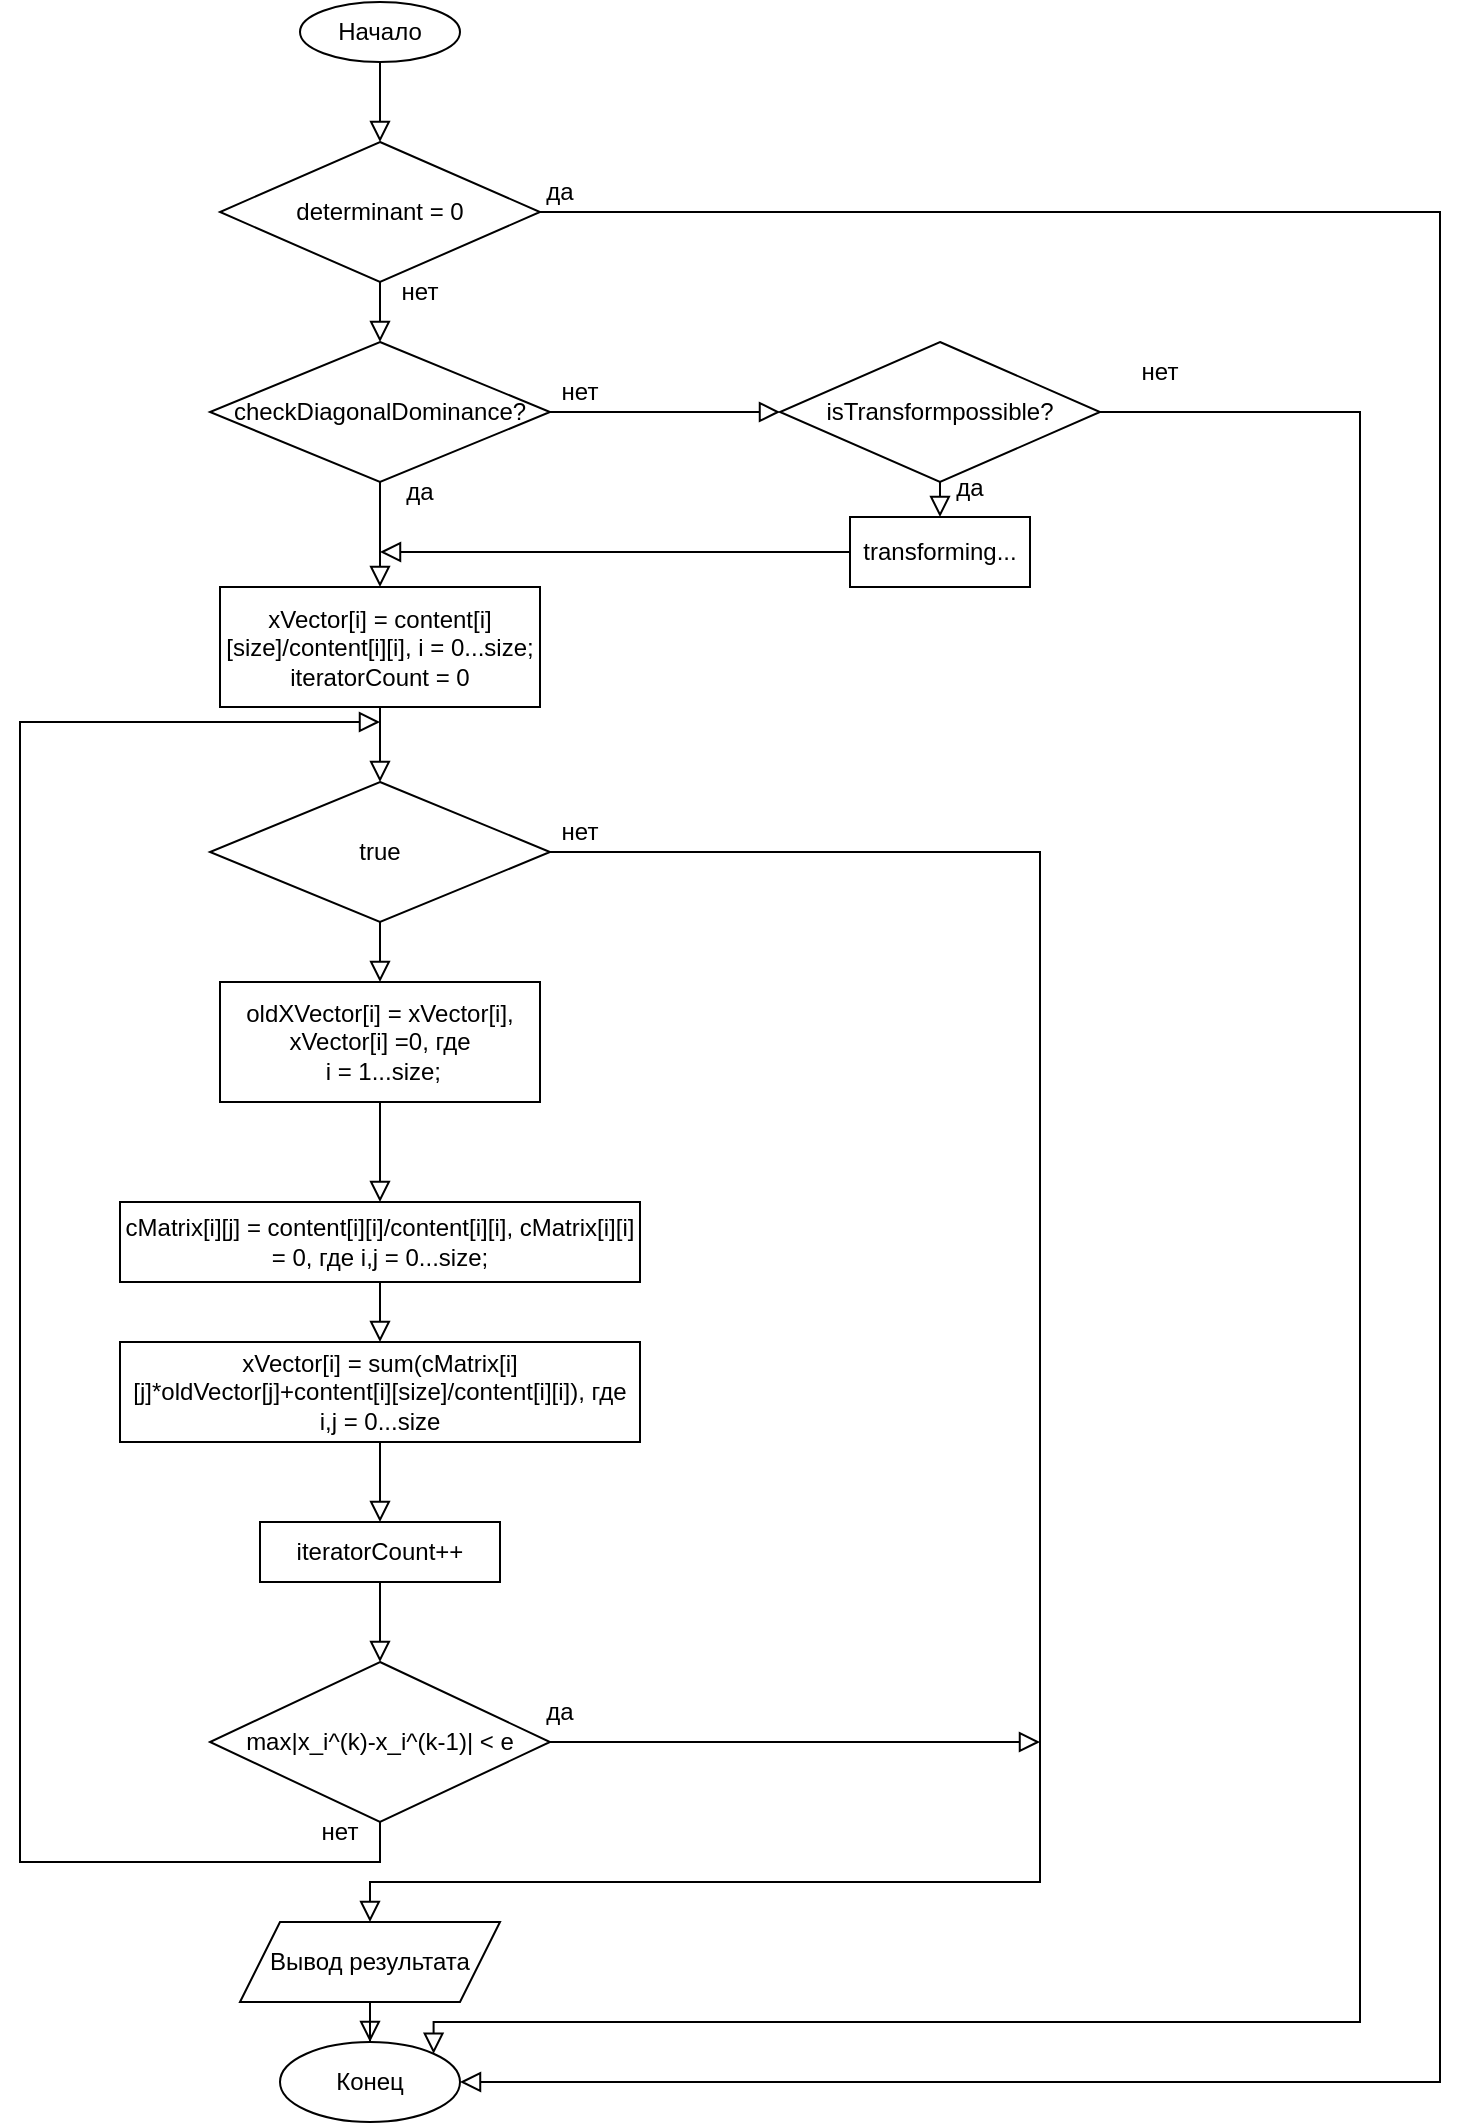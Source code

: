 <mxfile version="15.8.7" type="device"><diagram id="C5RBs43oDa-KdzZeNtuy" name="Page-1"><mxGraphModel dx="1303" dy="898" grid="1" gridSize="10" guides="1" tooltips="1" connect="1" arrows="1" fold="1" page="1" pageScale="1" pageWidth="827" pageHeight="1169" math="0" shadow="0"><root><mxCell id="WIyWlLk6GJQsqaUBKTNV-0"/><mxCell id="WIyWlLk6GJQsqaUBKTNV-1" parent="WIyWlLk6GJQsqaUBKTNV-0"/><mxCell id="WIyWlLk6GJQsqaUBKTNV-2" value="" style="rounded=0;html=1;jettySize=auto;orthogonalLoop=1;fontSize=11;endArrow=block;endFill=0;endSize=8;strokeWidth=1;shadow=0;labelBackgroundColor=none;edgeStyle=orthogonalEdgeStyle;exitX=0.5;exitY=1;exitDx=0;exitDy=0;entryX=0.5;entryY=0;entryDx=0;entryDy=0;" parent="WIyWlLk6GJQsqaUBKTNV-1" source="zoj7HTEy8ra23tQD6O3l-0" target="zoj7HTEy8ra23tQD6O3l-1" edge="1"><mxGeometry relative="1" as="geometry"><mxPoint x="220" y="120" as="sourcePoint"/><mxPoint x="230" y="110" as="targetPoint"/><Array as="points"/></mxGeometry></mxCell><mxCell id="zoj7HTEy8ra23tQD6O3l-0" value="Начало" style="ellipse;whiteSpace=wrap;html=1;" vertex="1" parent="WIyWlLk6GJQsqaUBKTNV-1"><mxGeometry x="190" y="30" width="80" height="30" as="geometry"/></mxCell><mxCell id="zoj7HTEy8ra23tQD6O3l-1" value="determinant = 0" style="rhombus;whiteSpace=wrap;html=1;" vertex="1" parent="WIyWlLk6GJQsqaUBKTNV-1"><mxGeometry x="150" y="100" width="160" height="70" as="geometry"/></mxCell><mxCell id="zoj7HTEy8ra23tQD6O3l-2" value="" style="rounded=0;html=1;jettySize=auto;orthogonalLoop=1;fontSize=11;endArrow=block;endFill=0;endSize=8;strokeWidth=1;shadow=0;labelBackgroundColor=none;edgeStyle=orthogonalEdgeStyle;exitX=0.5;exitY=1;exitDx=0;exitDy=0;entryX=0.5;entryY=0;entryDx=0;entryDy=0;" edge="1" parent="WIyWlLk6GJQsqaUBKTNV-1" source="zoj7HTEy8ra23tQD6O3l-1" target="zoj7HTEy8ra23tQD6O3l-3"><mxGeometry relative="1" as="geometry"><mxPoint x="240" y="80" as="sourcePoint"/><mxPoint x="230" y="220" as="targetPoint"/><Array as="points"/></mxGeometry></mxCell><mxCell id="zoj7HTEy8ra23tQD6O3l-3" value="checkDiagonalDominance?" style="rhombus;whiteSpace=wrap;html=1;" vertex="1" parent="WIyWlLk6GJQsqaUBKTNV-1"><mxGeometry x="145" y="200" width="170" height="70" as="geometry"/></mxCell><mxCell id="zoj7HTEy8ra23tQD6O3l-4" value="" style="rounded=0;html=1;jettySize=auto;orthogonalLoop=1;fontSize=11;endArrow=block;endFill=0;endSize=8;strokeWidth=1;shadow=0;labelBackgroundColor=none;edgeStyle=orthogonalEdgeStyle;exitX=0.5;exitY=1;exitDx=0;exitDy=0;entryX=0.5;entryY=0;entryDx=0;entryDy=0;" edge="1" parent="WIyWlLk6GJQsqaUBKTNV-1" source="zoj7HTEy8ra23tQD6O3l-3" target="zoj7HTEy8ra23tQD6O3l-5"><mxGeometry relative="1" as="geometry"><mxPoint x="240" y="180" as="sourcePoint"/><mxPoint x="230" y="330" as="targetPoint"/><Array as="points"/></mxGeometry></mxCell><mxCell id="zoj7HTEy8ra23tQD6O3l-5" value="xVector[i] = content[i][size]/content[i][i], i = 0...size; iteratorCount = 0" style="rounded=0;whiteSpace=wrap;html=1;" vertex="1" parent="WIyWlLk6GJQsqaUBKTNV-1"><mxGeometry x="150" y="322.5" width="160" height="60" as="geometry"/></mxCell><mxCell id="zoj7HTEy8ra23tQD6O3l-6" value="true" style="rhombus;whiteSpace=wrap;html=1;" vertex="1" parent="WIyWlLk6GJQsqaUBKTNV-1"><mxGeometry x="145" y="420" width="170" height="70" as="geometry"/></mxCell><mxCell id="zoj7HTEy8ra23tQD6O3l-7" value="" style="rounded=0;html=1;jettySize=auto;orthogonalLoop=1;fontSize=11;endArrow=block;endFill=0;endSize=8;strokeWidth=1;shadow=0;labelBackgroundColor=none;edgeStyle=orthogonalEdgeStyle;exitX=0.5;exitY=1;exitDx=0;exitDy=0;entryX=0.5;entryY=0;entryDx=0;entryDy=0;" edge="1" parent="WIyWlLk6GJQsqaUBKTNV-1" source="zoj7HTEy8ra23tQD6O3l-5" target="zoj7HTEy8ra23tQD6O3l-6"><mxGeometry relative="1" as="geometry"><mxPoint x="240" y="280" as="sourcePoint"/><mxPoint x="240" y="320" as="targetPoint"/><Array as="points"/></mxGeometry></mxCell><mxCell id="zoj7HTEy8ra23tQD6O3l-8" value="" style="rounded=0;html=1;jettySize=auto;orthogonalLoop=1;fontSize=11;endArrow=block;endFill=0;endSize=8;strokeWidth=1;shadow=0;labelBackgroundColor=none;edgeStyle=orthogonalEdgeStyle;exitX=0.5;exitY=1;exitDx=0;exitDy=0;entryX=0.5;entryY=0;entryDx=0;entryDy=0;" edge="1" parent="WIyWlLk6GJQsqaUBKTNV-1" source="zoj7HTEy8ra23tQD6O3l-6" target="zoj7HTEy8ra23tQD6O3l-9"><mxGeometry relative="1" as="geometry"><mxPoint x="240" y="280" as="sourcePoint"/><mxPoint x="230" y="520" as="targetPoint"/><Array as="points"/></mxGeometry></mxCell><mxCell id="zoj7HTEy8ra23tQD6O3l-9" value="oldXVector[i] = xVector[i], xVector[i] =0, где&lt;br&gt;&amp;nbsp;i = 1...size;" style="rounded=0;whiteSpace=wrap;html=1;" vertex="1" parent="WIyWlLk6GJQsqaUBKTNV-1"><mxGeometry x="150" y="520" width="160" height="60" as="geometry"/></mxCell><mxCell id="zoj7HTEy8ra23tQD6O3l-10" value="" style="rounded=0;html=1;jettySize=auto;orthogonalLoop=1;fontSize=11;endArrow=block;endFill=0;endSize=8;strokeWidth=1;shadow=0;labelBackgroundColor=none;edgeStyle=orthogonalEdgeStyle;exitX=0.5;exitY=1;exitDx=0;exitDy=0;entryX=0.5;entryY=0;entryDx=0;entryDy=0;" edge="1" parent="WIyWlLk6GJQsqaUBKTNV-1" source="zoj7HTEy8ra23tQD6O3l-9" target="zoj7HTEy8ra23tQD6O3l-11"><mxGeometry relative="1" as="geometry"><mxPoint x="240" y="490" as="sourcePoint"/><mxPoint x="230" y="630" as="targetPoint"/><Array as="points"/></mxGeometry></mxCell><mxCell id="zoj7HTEy8ra23tQD6O3l-11" value="cMatrix[i][j] = content[i][i]/content[i][i], cMatrix[i][i] = 0, где i,j = 0...size;" style="rounded=0;whiteSpace=wrap;html=1;" vertex="1" parent="WIyWlLk6GJQsqaUBKTNV-1"><mxGeometry x="100" y="630" width="260" height="40" as="geometry"/></mxCell><mxCell id="zoj7HTEy8ra23tQD6O3l-12" value="xVector[i] = &lt;span style=&quot;background-color: rgb(255 , 255 , 255)&quot;&gt;&lt;font style=&quot;font-size: 12px&quot;&gt;sum(cMatrix[i][j]*oldVector[j]+content[i][size]/content[i][i]), где i,j = 0...size&lt;/font&gt;&lt;/span&gt;" style="rounded=0;whiteSpace=wrap;html=1;" vertex="1" parent="WIyWlLk6GJQsqaUBKTNV-1"><mxGeometry x="100" y="700" width="260" height="50" as="geometry"/></mxCell><mxCell id="zoj7HTEy8ra23tQD6O3l-13" value="" style="rounded=0;html=1;jettySize=auto;orthogonalLoop=1;fontSize=11;endArrow=block;endFill=0;endSize=8;strokeWidth=1;shadow=0;labelBackgroundColor=none;edgeStyle=orthogonalEdgeStyle;exitX=0.5;exitY=1;exitDx=0;exitDy=0;entryX=0.5;entryY=0;entryDx=0;entryDy=0;" edge="1" parent="WIyWlLk6GJQsqaUBKTNV-1" source="zoj7HTEy8ra23tQD6O3l-11" target="zoj7HTEy8ra23tQD6O3l-12"><mxGeometry relative="1" as="geometry"><mxPoint x="240" y="590" as="sourcePoint"/><mxPoint x="240" y="640" as="targetPoint"/><Array as="points"/></mxGeometry></mxCell><mxCell id="zoj7HTEy8ra23tQD6O3l-15" value="iteratorCount++" style="rounded=0;whiteSpace=wrap;html=1;fontFamily=Helvetica;fontSize=12;fontColor=#000000;" vertex="1" parent="WIyWlLk6GJQsqaUBKTNV-1"><mxGeometry x="170" y="790" width="120" height="30" as="geometry"/></mxCell><mxCell id="zoj7HTEy8ra23tQD6O3l-16" value="" style="rounded=0;html=1;jettySize=auto;orthogonalLoop=1;fontSize=11;endArrow=block;endFill=0;endSize=8;strokeWidth=1;shadow=0;labelBackgroundColor=none;edgeStyle=orthogonalEdgeStyle;exitX=0.5;exitY=1;exitDx=0;exitDy=0;entryX=0.5;entryY=0;entryDx=0;entryDy=0;" edge="1" parent="WIyWlLk6GJQsqaUBKTNV-1" source="zoj7HTEy8ra23tQD6O3l-12" target="zoj7HTEy8ra23tQD6O3l-15"><mxGeometry relative="1" as="geometry"><mxPoint x="240" y="680" as="sourcePoint"/><mxPoint x="240" y="710" as="targetPoint"/><Array as="points"/></mxGeometry></mxCell><mxCell id="zoj7HTEy8ra23tQD6O3l-17" value="" style="rounded=0;html=1;jettySize=auto;orthogonalLoop=1;fontSize=11;endArrow=block;endFill=0;endSize=8;strokeWidth=1;shadow=0;labelBackgroundColor=none;edgeStyle=orthogonalEdgeStyle;exitX=0.5;exitY=1;exitDx=0;exitDy=0;" edge="1" parent="WIyWlLk6GJQsqaUBKTNV-1" source="zoj7HTEy8ra23tQD6O3l-15"><mxGeometry relative="1" as="geometry"><mxPoint x="240" y="760" as="sourcePoint"/><mxPoint x="230" y="860" as="targetPoint"/><Array as="points"/></mxGeometry></mxCell><mxCell id="zoj7HTEy8ra23tQD6O3l-18" value="max|x_i^(k)-x_i^(k-1)| &amp;lt; e" style="rhombus;whiteSpace=wrap;html=1;fontFamily=Helvetica;fontSize=12;fontColor=#000000;" vertex="1" parent="WIyWlLk6GJQsqaUBKTNV-1"><mxGeometry x="145" y="860" width="170" height="80" as="geometry"/></mxCell><mxCell id="zoj7HTEy8ra23tQD6O3l-19" value="Вывод результата" style="shape=parallelogram;perimeter=parallelogramPerimeter;whiteSpace=wrap;html=1;fixedSize=1;fontFamily=Helvetica;fontSize=12;fontColor=#000000;" vertex="1" parent="WIyWlLk6GJQsqaUBKTNV-1"><mxGeometry x="160" y="990" width="130" height="40" as="geometry"/></mxCell><mxCell id="zoj7HTEy8ra23tQD6O3l-20" value="Конец" style="ellipse;whiteSpace=wrap;html=1;fontFamily=Helvetica;fontSize=12;fontColor=#000000;" vertex="1" parent="WIyWlLk6GJQsqaUBKTNV-1"><mxGeometry x="180" y="1050" width="90" height="40" as="geometry"/></mxCell><mxCell id="zoj7HTEy8ra23tQD6O3l-21" value="нет" style="text;html=1;strokeColor=none;fillColor=none;align=center;verticalAlign=middle;whiteSpace=wrap;rounded=0;fontFamily=Helvetica;fontSize=12;fontColor=#000000;" vertex="1" parent="WIyWlLk6GJQsqaUBKTNV-1"><mxGeometry x="220" y="160" width="60" height="30" as="geometry"/></mxCell><mxCell id="zoj7HTEy8ra23tQD6O3l-22" value="да" style="text;html=1;strokeColor=none;fillColor=none;align=center;verticalAlign=middle;whiteSpace=wrap;rounded=0;fontFamily=Helvetica;fontSize=12;fontColor=#000000;" vertex="1" parent="WIyWlLk6GJQsqaUBKTNV-1"><mxGeometry x="220" y="260" width="60" height="30" as="geometry"/></mxCell><mxCell id="zoj7HTEy8ra23tQD6O3l-23" value="да" style="text;html=1;strokeColor=none;fillColor=none;align=center;verticalAlign=middle;whiteSpace=wrap;rounded=0;fontFamily=Helvetica;fontSize=12;fontColor=#000000;" vertex="1" parent="WIyWlLk6GJQsqaUBKTNV-1"><mxGeometry x="290" y="870" width="60" height="30" as="geometry"/></mxCell><mxCell id="zoj7HTEy8ra23tQD6O3l-24" value="isTransformpossible?" style="rhombus;whiteSpace=wrap;html=1;" vertex="1" parent="WIyWlLk6GJQsqaUBKTNV-1"><mxGeometry x="430" y="200" width="160" height="70" as="geometry"/></mxCell><mxCell id="zoj7HTEy8ra23tQD6O3l-25" value="transforming..." style="rounded=0;whiteSpace=wrap;html=1;fontFamily=Helvetica;fontSize=12;fontColor=#000000;" vertex="1" parent="WIyWlLk6GJQsqaUBKTNV-1"><mxGeometry x="465" y="287.5" width="90" height="35" as="geometry"/></mxCell><mxCell id="zoj7HTEy8ra23tQD6O3l-26" value="" style="rounded=0;html=1;jettySize=auto;orthogonalLoop=1;fontSize=11;endArrow=block;endFill=0;endSize=8;strokeWidth=1;shadow=0;labelBackgroundColor=none;edgeStyle=orthogonalEdgeStyle;exitX=1;exitY=0.5;exitDx=0;exitDy=0;entryX=1;entryY=0.5;entryDx=0;entryDy=0;" edge="1" parent="WIyWlLk6GJQsqaUBKTNV-1" source="zoj7HTEy8ra23tQD6O3l-1" target="zoj7HTEy8ra23tQD6O3l-20"><mxGeometry relative="1" as="geometry"><mxPoint x="240" y="380" as="sourcePoint"/><mxPoint x="760" y="1040" as="targetPoint"/><Array as="points"><mxPoint x="760" y="135"/><mxPoint x="760" y="1070"/></Array></mxGeometry></mxCell><mxCell id="zoj7HTEy8ra23tQD6O3l-27" value="да" style="text;html=1;strokeColor=none;fillColor=none;align=center;verticalAlign=middle;whiteSpace=wrap;rounded=0;fontFamily=Helvetica;fontSize=12;fontColor=#000000;" vertex="1" parent="WIyWlLk6GJQsqaUBKTNV-1"><mxGeometry x="290" y="110" width="60" height="30" as="geometry"/></mxCell><mxCell id="zoj7HTEy8ra23tQD6O3l-29" value="" style="rounded=0;html=1;jettySize=auto;orthogonalLoop=1;fontSize=11;endArrow=block;endFill=0;endSize=8;strokeWidth=1;shadow=0;labelBackgroundColor=none;edgeStyle=orthogonalEdgeStyle;exitX=1;exitY=0.5;exitDx=0;exitDy=0;entryX=0;entryY=0.5;entryDx=0;entryDy=0;" edge="1" parent="WIyWlLk6GJQsqaUBKTNV-1" source="zoj7HTEy8ra23tQD6O3l-3" target="zoj7HTEy8ra23tQD6O3l-24"><mxGeometry relative="1" as="geometry"><mxPoint x="240" y="380" as="sourcePoint"/><mxPoint x="240" y="420" as="targetPoint"/><Array as="points"/></mxGeometry></mxCell><mxCell id="zoj7HTEy8ra23tQD6O3l-30" value="" style="rounded=0;html=1;jettySize=auto;orthogonalLoop=1;fontSize=11;endArrow=block;endFill=0;endSize=8;strokeWidth=1;shadow=0;labelBackgroundColor=none;edgeStyle=orthogonalEdgeStyle;exitX=0.5;exitY=1;exitDx=0;exitDy=0;entryX=0.5;entryY=0;entryDx=0;entryDy=0;" edge="1" parent="WIyWlLk6GJQsqaUBKTNV-1" source="zoj7HTEy8ra23tQD6O3l-24" target="zoj7HTEy8ra23tQD6O3l-25"><mxGeometry relative="1" as="geometry"><mxPoint x="250" y="390" as="sourcePoint"/><mxPoint x="510" y="310" as="targetPoint"/><Array as="points"/></mxGeometry></mxCell><mxCell id="zoj7HTEy8ra23tQD6O3l-31" value="" style="rounded=0;html=1;jettySize=auto;orthogonalLoop=1;fontSize=11;endArrow=block;endFill=0;endSize=8;strokeWidth=1;shadow=0;labelBackgroundColor=none;edgeStyle=orthogonalEdgeStyle;exitX=0;exitY=0.5;exitDx=0;exitDy=0;" edge="1" parent="WIyWlLk6GJQsqaUBKTNV-1" source="zoj7HTEy8ra23tQD6O3l-25"><mxGeometry relative="1" as="geometry"><mxPoint x="260" y="400" as="sourcePoint"/><mxPoint x="230" y="305" as="targetPoint"/><Array as="points"><mxPoint x="230" y="305"/></Array></mxGeometry></mxCell><mxCell id="zoj7HTEy8ra23tQD6O3l-32" value="нет" style="text;html=1;strokeColor=none;fillColor=none;align=center;verticalAlign=middle;whiteSpace=wrap;rounded=0;fontFamily=Helvetica;fontSize=12;fontColor=#000000;" vertex="1" parent="WIyWlLk6GJQsqaUBKTNV-1"><mxGeometry x="300" y="210" width="60" height="30" as="geometry"/></mxCell><mxCell id="zoj7HTEy8ra23tQD6O3l-33" value="нет" style="text;html=1;strokeColor=none;fillColor=none;align=center;verticalAlign=middle;whiteSpace=wrap;rounded=0;fontFamily=Helvetica;fontSize=12;fontColor=#000000;" vertex="1" parent="WIyWlLk6GJQsqaUBKTNV-1"><mxGeometry x="590" y="200" width="60" height="30" as="geometry"/></mxCell><mxCell id="zoj7HTEy8ra23tQD6O3l-34" value="" style="rounded=0;html=1;jettySize=auto;orthogonalLoop=1;fontSize=11;endArrow=block;endFill=0;endSize=8;strokeWidth=1;shadow=0;labelBackgroundColor=none;edgeStyle=orthogonalEdgeStyle;exitX=1;exitY=0.5;exitDx=0;exitDy=0;entryX=1;entryY=0;entryDx=0;entryDy=0;" edge="1" parent="WIyWlLk6GJQsqaUBKTNV-1" source="zoj7HTEy8ra23tQD6O3l-24" target="zoj7HTEy8ra23tQD6O3l-20"><mxGeometry relative="1" as="geometry"><mxPoint x="325" y="245" as="sourcePoint"/><mxPoint x="630" y="420" as="targetPoint"/><Array as="points"><mxPoint x="720" y="235"/><mxPoint x="720" y="1040"/><mxPoint x="257" y="1040"/></Array></mxGeometry></mxCell><mxCell id="zoj7HTEy8ra23tQD6O3l-35" value="да" style="text;html=1;strokeColor=none;fillColor=none;align=center;verticalAlign=middle;whiteSpace=wrap;rounded=0;fontFamily=Helvetica;fontSize=12;fontColor=#000000;" vertex="1" parent="WIyWlLk6GJQsqaUBKTNV-1"><mxGeometry x="495" y="257.5" width="60" height="30" as="geometry"/></mxCell><mxCell id="zoj7HTEy8ra23tQD6O3l-36" value="" style="rounded=0;html=1;jettySize=auto;orthogonalLoop=1;fontSize=11;endArrow=block;endFill=0;endSize=8;strokeWidth=1;shadow=0;labelBackgroundColor=none;edgeStyle=orthogonalEdgeStyle;exitX=1;exitY=0.5;exitDx=0;exitDy=0;entryX=0.5;entryY=0;entryDx=0;entryDy=0;" edge="1" parent="WIyWlLk6GJQsqaUBKTNV-1" source="zoj7HTEy8ra23tQD6O3l-6" target="zoj7HTEy8ra23tQD6O3l-19"><mxGeometry relative="1" as="geometry"><mxPoint x="325" y="245" as="sourcePoint"/><mxPoint x="510" y="620" as="targetPoint"/><Array as="points"><mxPoint x="560" y="455"/><mxPoint x="560" y="970"/><mxPoint x="225" y="970"/></Array></mxGeometry></mxCell><mxCell id="zoj7HTEy8ra23tQD6O3l-37" value="нет" style="text;html=1;strokeColor=none;fillColor=none;align=center;verticalAlign=middle;whiteSpace=wrap;rounded=0;fontFamily=Helvetica;fontSize=12;fontColor=#000000;" vertex="1" parent="WIyWlLk6GJQsqaUBKTNV-1"><mxGeometry x="300" y="430" width="60" height="30" as="geometry"/></mxCell><mxCell id="zoj7HTEy8ra23tQD6O3l-38" value="" style="rounded=0;html=1;jettySize=auto;orthogonalLoop=1;fontSize=11;endArrow=block;endFill=0;endSize=8;strokeWidth=1;shadow=0;labelBackgroundColor=none;edgeStyle=orthogonalEdgeStyle;exitX=1;exitY=0.5;exitDx=0;exitDy=0;" edge="1" parent="WIyWlLk6GJQsqaUBKTNV-1" source="zoj7HTEy8ra23tQD6O3l-18"><mxGeometry relative="1" as="geometry"><mxPoint x="240" y="830.0" as="sourcePoint"/><mxPoint x="560" y="900" as="targetPoint"/><Array as="points"/></mxGeometry></mxCell><mxCell id="zoj7HTEy8ra23tQD6O3l-39" value="" style="rounded=0;html=1;jettySize=auto;orthogonalLoop=1;fontSize=11;endArrow=block;endFill=0;endSize=8;strokeWidth=1;shadow=0;labelBackgroundColor=none;edgeStyle=orthogonalEdgeStyle;exitX=0.5;exitY=1;exitDx=0;exitDy=0;" edge="1" parent="WIyWlLk6GJQsqaUBKTNV-1" source="zoj7HTEy8ra23tQD6O3l-18"><mxGeometry relative="1" as="geometry"><mxPoint x="240" y="830.0" as="sourcePoint"/><mxPoint x="230" y="390" as="targetPoint"/><Array as="points"><mxPoint x="230" y="960"/><mxPoint x="50" y="960"/><mxPoint x="50" y="390"/></Array></mxGeometry></mxCell><mxCell id="zoj7HTEy8ra23tQD6O3l-40" value="нет" style="text;html=1;strokeColor=none;fillColor=none;align=center;verticalAlign=middle;whiteSpace=wrap;rounded=0;fontFamily=Helvetica;fontSize=12;fontColor=#000000;" vertex="1" parent="WIyWlLk6GJQsqaUBKTNV-1"><mxGeometry x="180" y="930" width="60" height="30" as="geometry"/></mxCell><mxCell id="zoj7HTEy8ra23tQD6O3l-41" value="" style="rounded=0;html=1;jettySize=auto;orthogonalLoop=1;fontSize=11;endArrow=block;endFill=0;endSize=8;strokeWidth=1;shadow=0;labelBackgroundColor=none;edgeStyle=orthogonalEdgeStyle;exitX=0.5;exitY=1;exitDx=0;exitDy=0;" edge="1" parent="WIyWlLk6GJQsqaUBKTNV-1" source="zoj7HTEy8ra23tQD6O3l-19" target="zoj7HTEy8ra23tQD6O3l-20"><mxGeometry relative="1" as="geometry"><mxPoint x="240" y="830.0" as="sourcePoint"/><mxPoint x="240" y="870.0" as="targetPoint"/><Array as="points"/></mxGeometry></mxCell></root></mxGraphModel></diagram></mxfile>